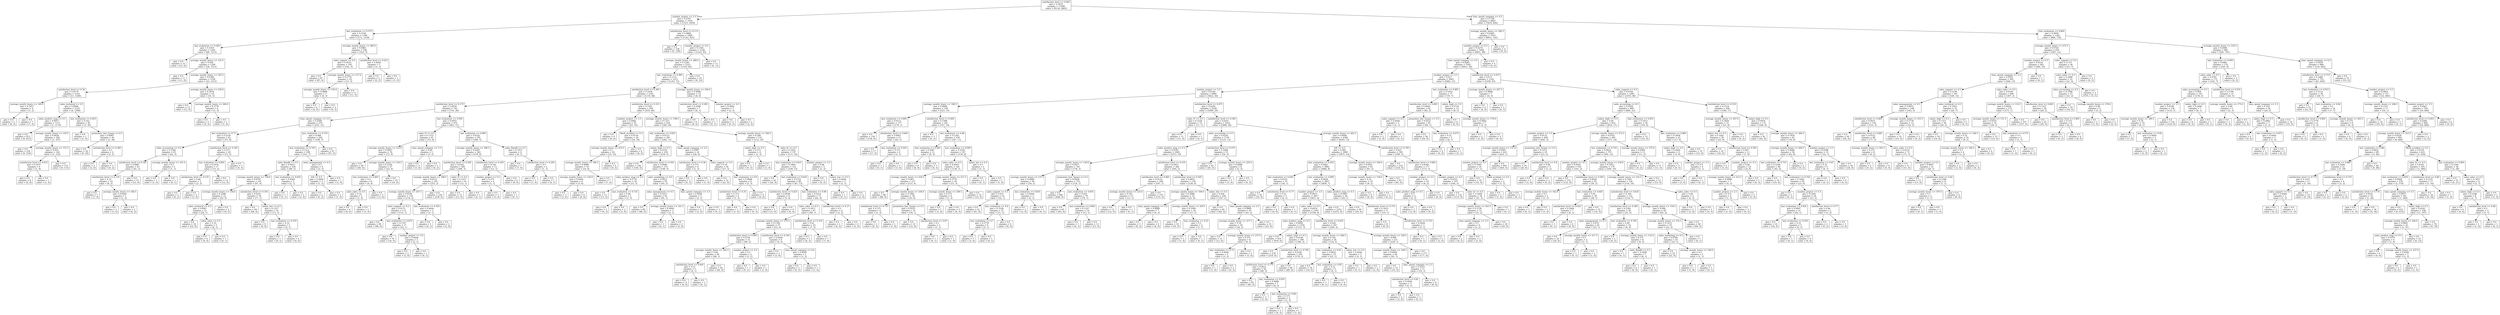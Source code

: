 digraph Tree {
node [shape=box] ;
0 [label="satisfaction_level <= 0.465\ngini = 0.3635\nsamples = 11999\nvalue = [9134, 2865]"] ;
1 [label="number_project <= 2.5\ngini = 0.4767\nsamples = 3354\nvalue = [1315, 2039]"] ;
0 -> 1 [labeldistance=2.5, labelangle=45, headlabel="True"] ;
2 [label="last_evaluation <= 0.575\ngini = 0.2169\nsamples = 1390\nvalue = [172, 1218]"] ;
1 -> 2 ;
3 [label="last_evaluation <= 0.445\ngini = 0.1019\nsamples = 1282\nvalue = [69, 1213]"] ;
2 -> 3 ;
4 [label="gini = 0.0\nsamples = 33\nvalue = [33, 0]"] ;
3 -> 4 ;
5 [label="average_montly_hours <= 125.5\ngini = 0.056\nsamples = 1249\nvalue = [36, 1213]"] ;
3 -> 5 ;
6 [label="gini = 0.0\nsamples = 11\nvalue = [11, 0]"] ;
5 -> 6 ;
7 [label="average_montly_hours <= 163.5\ngini = 0.0396\nsamples = 1238\nvalue = [25, 1213]"] ;
5 -> 7 ;
8 [label="satisfaction_level <= 0.34\ngini = 0.0179\nsamples = 1219\nvalue = [11, 1208]"] ;
7 -> 8 ;
9 [label="average_montly_hours <= 140.0\ngini = 0.3457\nsamples = 9\nvalue = [7, 2]"] ;
8 -> 9 ;
10 [label="gini = 0.0\nsamples = 2\nvalue = [0, 2]"] ;
9 -> 10 ;
11 [label="gini = 0.0\nsamples = 7\nvalue = [7, 0]"] ;
9 -> 11 ;
12 [label="sales_technical <= 0.5\ngini = 0.0066\nsamples = 1210\nvalue = [4, 1206]"] ;
8 -> 12 ;
13 [label="sales_product_mng <= 0.5\ngini = 0.0017\nsamples = 1171\nvalue = [1, 1170]"] ;
12 -> 13 ;
14 [label="gini = 0.0\nsamples = 813\nvalue = [0, 813]"] ;
13 -> 14 ;
15 [label="average_montly_hours <= 150.5\ngini = 0.0056\nsamples = 358\nvalue = [1, 357]"] ;
13 -> 15 ;
16 [label="gini = 0.0\nsamples = 234\nvalue = [0, 234]"] ;
15 -> 16 ;
17 [label="average_montly_hours <= 151.5\ngini = 0.016\nsamples = 124\nvalue = [1, 123]"] ;
15 -> 17 ;
18 [label="satisfaction_level <= 0.415\ngini = 0.1975\nsamples = 9\nvalue = [1, 8]"] ;
17 -> 18 ;
19 [label="gini = 0.0\nsamples = 8\nvalue = [0, 8]"] ;
18 -> 19 ;
20 [label="gini = 0.0\nsamples = 1\nvalue = [1, 0]"] ;
18 -> 20 ;
21 [label="gini = 0.0\nsamples = 115\nvalue = [0, 115]"] ;
17 -> 21 ;
22 [label="last_evaluation <= 0.455\ngini = 0.142\nsamples = 39\nvalue = [3, 36]"] ;
12 -> 22 ;
23 [label="gini = 0.0\nsamples = 1\nvalue = [1, 0]"] ;
22 -> 23 ;
24 [label="promotion_last_5years <= 0.5\ngini = 0.0997\nsamples = 38\nvalue = [2, 36]"] ;
22 -> 24 ;
25 [label="gini = 0.0\nsamples = 34\nvalue = [0, 34]"] ;
24 -> 25 ;
26 [label="satisfaction_level <= 0.385\ngini = 0.5\nsamples = 4\nvalue = [2, 2]"] ;
24 -> 26 ;
27 [label="gini = 0.0\nsamples = 2\nvalue = [2, 0]"] ;
26 -> 27 ;
28 [label="gini = 0.0\nsamples = 2\nvalue = [0, 2]"] ;
26 -> 28 ;
29 [label="average_montly_hours <= 234.0\ngini = 0.3878\nsamples = 19\nvalue = [14, 5]"] ;
7 -> 29 ;
30 [label="gini = 0.0\nsamples = 13\nvalue = [13, 0]"] ;
29 -> 30 ;
31 [label="average_montly_hours <= 266.0\ngini = 0.2778\nsamples = 6\nvalue = [1, 5]"] ;
29 -> 31 ;
32 [label="gini = 0.0\nsamples = 5\nvalue = [0, 5]"] ;
31 -> 32 ;
33 [label="gini = 0.0\nsamples = 1\nvalue = [1, 0]"] ;
31 -> 33 ;
34 [label="average_montly_hours <= 280.0\ngini = 0.0883\nsamples = 108\nvalue = [103, 5]"] ;
2 -> 34 ;
35 [label="sales_support <= 0.5\ngini = 0.0555\nsamples = 105\nvalue = [102, 3]"] ;
34 -> 35 ;
36 [label="gini = 0.0\nsamples = 87\nvalue = [87, 0]"] ;
35 -> 36 ;
37 [label="average_montly_hours <= 157.0\ngini = 0.2778\nsamples = 18\nvalue = [15, 3]"] ;
35 -> 37 ;
38 [label="average_montly_hours <= 145.0\ngini = 0.4898\nsamples = 7\nvalue = [4, 3]"] ;
37 -> 38 ;
39 [label="gini = 0.0\nsamples = 4\nvalue = [4, 0]"] ;
38 -> 39 ;
40 [label="gini = 0.0\nsamples = 3\nvalue = [0, 3]"] ;
38 -> 40 ;
41 [label="gini = 0.0\nsamples = 11\nvalue = [11, 0]"] ;
37 -> 41 ;
42 [label="satisfaction_level <= 0.415\ngini = 0.4444\nsamples = 3\nvalue = [1, 2]"] ;
34 -> 42 ;
43 [label="gini = 0.0\nsamples = 2\nvalue = [0, 2]"] ;
42 -> 43 ;
44 [label="gini = 0.0\nsamples = 1\nvalue = [1, 0]"] ;
42 -> 44 ;
45 [label="satisfaction_level <= 0.115\ngini = 0.4866\nsamples = 1964\nvalue = [1143, 821]"] ;
1 -> 45 ;
46 [label="gini = 0.0\nsamples = 728\nvalue = [0, 728]"] ;
45 -> 46 ;
47 [label="number_project <= 6.5\ngini = 0.1392\nsamples = 1236\nvalue = [1143, 93]"] ;
45 -> 47 ;
48 [label="average_montly_hours <= 289.0\ngini = 0.1249\nsamples = 1225\nvalue = [1143, 82]"] ;
47 -> 48 ;
49 [label="last_evaluation <= 0.995\ngini = 0.1115\nsamples = 1215\nvalue = [1143, 72]"] ;
48 -> 49 ;
50 [label="satisfaction_level <= 0.305\ngini = 0.1039\nsamples = 1201\nvalue = [1135, 66]"] ;
49 -> 50 ;
51 [label="satisfaction_level <= 0.175\ngini = 0.0676\nsamples = 742\nvalue = [716, 26]"] ;
50 -> 51 ;
52 [label="time_spend_company <= 3.5\ngini = 0.1049\nsamples = 270\nvalue = [255, 15]"] ;
51 -> 52 ;
53 [label="last_evaluation <= 0.77\ngini = 0.2159\nsamples = 65\nvalue = [57, 8]"] ;
52 -> 53 ;
54 [label="sales_accounting <= 0.5\ngini = 0.1244\nsamples = 45\nvalue = [42, 3]"] ;
53 -> 54 ;
55 [label="satisfaction_level <= 0.145\ngini = 0.0887\nsamples = 43\nvalue = [41, 2]"] ;
54 -> 55 ;
56 [label="satisfaction_level <= 0.135\ngini = 0.32\nsamples = 10\nvalue = [8, 2]"] ;
55 -> 56 ;
57 [label="gini = 0.0\nsamples = 7\nvalue = [7, 0]"] ;
56 -> 57 ;
58 [label="average_montly_hours <= 148.5\ngini = 0.4444\nsamples = 3\nvalue = [1, 2]"] ;
56 -> 58 ;
59 [label="gini = 0.0\nsamples = 1\nvalue = [1, 0]"] ;
58 -> 59 ;
60 [label="gini = 0.0\nsamples = 2\nvalue = [0, 2]"] ;
58 -> 60 ;
61 [label="gini = 0.0\nsamples = 33\nvalue = [33, 0]"] ;
55 -> 61 ;
62 [label="average_montly_hours <= 231.0\ngini = 0.5\nsamples = 2\nvalue = [1, 1]"] ;
54 -> 62 ;
63 [label="gini = 0.0\nsamples = 1\nvalue = [1, 0]"] ;
62 -> 63 ;
64 [label="gini = 0.0\nsamples = 1\nvalue = [0, 1]"] ;
62 -> 64 ;
65 [label="satisfaction_level <= 0.165\ngini = 0.375\nsamples = 20\nvalue = [15, 5]"] ;
53 -> 65 ;
66 [label="last_evaluation <= 0.805\ngini = 0.2076\nsamples = 17\nvalue = [15, 2]"] ;
65 -> 66 ;
67 [label="satisfaction_level <= 0.135\ngini = 0.48\nsamples = 5\nvalue = [3, 2]"] ;
66 -> 67 ;
68 [label="gini = 0.0\nsamples = 2\nvalue = [0, 2]"] ;
67 -> 68 ;
69 [label="gini = 0.0\nsamples = 3\nvalue = [3, 0]"] ;
67 -> 69 ;
70 [label="gini = 0.0\nsamples = 12\nvalue = [12, 0]"] ;
66 -> 70 ;
71 [label="gini = 0.0\nsamples = 3\nvalue = [0, 3]"] ;
65 -> 71 ;
72 [label="last_evaluation <= 0.755\ngini = 0.066\nsamples = 205\nvalue = [198, 7]"] ;
52 -> 72 ;
73 [label="last_evaluation <= 0.745\ngini = 0.1212\nsamples = 108\nvalue = [101, 7]"] ;
72 -> 73 ;
74 [label="sales_RandD <= 0.5\ngini = 0.0915\nsamples = 104\nvalue = [99, 5]"] ;
73 -> 74 ;
75 [label="average_montly_hours <= 159.0\ngini = 0.0761\nsamples = 101\nvalue = [97, 4]"] ;
74 -> 75 ;
76 [label="average_montly_hours <= 156.0\ngini = 0.2268\nsamples = 23\nvalue = [20, 3]"] ;
75 -> 76 ;
77 [label="sales_technical <= 0.5\ngini = 0.0907\nsamples = 21\nvalue = [20, 1]"] ;
76 -> 77 ;
78 [label="gini = 0.0\nsamples = 16\nvalue = [16, 0]"] ;
77 -> 78 ;
79 [label="sales_sales <= 0.5\ngini = 0.32\nsamples = 5\nvalue = [4, 1]"] ;
77 -> 79 ;
80 [label="gini = 0.0\nsamples = 4\nvalue = [4, 0]"] ;
79 -> 80 ;
81 [label="gini = 0.0\nsamples = 1\nvalue = [0, 1]"] ;
79 -> 81 ;
82 [label="gini = 0.0\nsamples = 2\nvalue = [0, 2]"] ;
76 -> 82 ;
83 [label="satisfaction_level <= 0.165\ngini = 0.0253\nsamples = 78\nvalue = [77, 1]"] ;
75 -> 83 ;
84 [label="gini = 0.0\nsamples = 64\nvalue = [64, 0]"] ;
83 -> 84 ;
85 [label="salary_low <= 0.5\ngini = 0.1327\nsamples = 14\nvalue = [13, 1]"] ;
83 -> 85 ;
86 [label="gini = 0.0\nsamples = 9\nvalue = [9, 0]"] ;
85 -> 86 ;
87 [label="last_evaluation <= 0.555\ngini = 0.32\nsamples = 5\nvalue = [4, 1]"] ;
85 -> 87 ;
88 [label="gini = 0.0\nsamples = 1\nvalue = [0, 1]"] ;
87 -> 88 ;
89 [label="gini = 0.0\nsamples = 4\nvalue = [4, 0]"] ;
87 -> 89 ;
90 [label="last_evaluation <= 0.655\ngini = 0.4444\nsamples = 3\nvalue = [2, 1]"] ;
74 -> 90 ;
91 [label="gini = 0.0\nsamples = 1\nvalue = [0, 1]"] ;
90 -> 91 ;
92 [label="gini = 0.0\nsamples = 2\nvalue = [2, 0]"] ;
90 -> 92 ;
93 [label="sales_management <= 0.5\ngini = 0.5\nsamples = 4\nvalue = [2, 2]"] ;
73 -> 93 ;
94 [label="left <= 0.5\ngini = 0.4444\nsamples = 3\nvalue = [1, 2]"] ;
93 -> 94 ;
95 [label="gini = 0.0\nsamples = 2\nvalue = [0, 2]"] ;
94 -> 95 ;
96 [label="gini = 0.0\nsamples = 1\nvalue = [1, 0]"] ;
94 -> 96 ;
97 [label="gini = 0.0\nsamples = 1\nvalue = [1, 0]"] ;
93 -> 97 ;
98 [label="gini = 0.0\nsamples = 97\nvalue = [97, 0]"] ;
72 -> 98 ;
99 [label="last_evaluation <= 0.505\ngini = 0.0455\nsamples = 472\nvalue = [461, 11]"] ;
51 -> 99 ;
100 [label="sales_IT <= 0.5\ngini = 0.1372\nsamples = 81\nvalue = [75, 6]"] ;
99 -> 100 ;
101 [label="average_montly_hours <= 212.0\ngini = 0.0997\nsamples = 76\nvalue = [72, 4]"] ;
100 -> 101 ;
102 [label="gini = 0.0\nsamples = 49\nvalue = [49, 0]"] ;
101 -> 102 ;
103 [label="average_montly_hours <= 219.5\ngini = 0.2524\nsamples = 27\nvalue = [23, 4]"] ;
101 -> 103 ;
104 [label="last_evaluation <= 0.465\ngini = 0.5\nsamples = 8\nvalue = [4, 4]"] ;
103 -> 104 ;
105 [label="sales_sales <= 0.5\ngini = 0.32\nsamples = 5\nvalue = [1, 4]"] ;
104 -> 105 ;
106 [label="gini = 0.0\nsamples = 4\nvalue = [0, 4]"] ;
105 -> 106 ;
107 [label="gini = 0.0\nsamples = 1\nvalue = [1, 0]"] ;
105 -> 107 ;
108 [label="gini = 0.0\nsamples = 3\nvalue = [3, 0]"] ;
104 -> 108 ;
109 [label="gini = 0.0\nsamples = 19\nvalue = [19, 0]"] ;
103 -> 109 ;
110 [label="time_spend_company <= 5.5\ngini = 0.48\nsamples = 5\nvalue = [3, 2]"] ;
100 -> 110 ;
111 [label="gini = 0.0\nsamples = 3\nvalue = [3, 0]"] ;
110 -> 111 ;
112 [label="gini = 0.0\nsamples = 2\nvalue = [0, 2]"] ;
110 -> 112 ;
113 [label="last_evaluation <= 0.985\ngini = 0.0252\nsamples = 391\nvalue = [386, 5]"] ;
99 -> 113 ;
114 [label="average_montly_hours <= 280.5\ngini = 0.0207\nsamples = 382\nvalue = [378, 4]"] ;
113 -> 114 ;
115 [label="satisfaction_level <= 0.295\ngini = 0.0161\nsamples = 369\nvalue = [366, 3]"] ;
114 -> 115 ;
116 [label="average_montly_hours <= 168.5\ngini = 0.0112\nsamples = 355\nvalue = [353, 2]"] ;
115 -> 116 ;
117 [label="average_montly_hours <= 167.5\ngini = 0.0339\nsamples = 116\nvalue = [114, 2]"] ;
116 -> 117 ;
118 [label="sales_support <= 0.5\ngini = 0.0175\nsamples = 113\nvalue = [112, 1]"] ;
117 -> 118 ;
119 [label="gini = 0.0\nsamples = 96\nvalue = [96, 0]"] ;
118 -> 119 ;
120 [label="last_evaluation <= 0.875\ngini = 0.1107\nsamples = 17\nvalue = [16, 1]"] ;
118 -> 120 ;
121 [label="gini = 0.0\nsamples = 14\nvalue = [14, 0]"] ;
120 -> 121 ;
122 [label="number_project <= 5.0\ngini = 0.4444\nsamples = 3\nvalue = [2, 1]"] ;
120 -> 122 ;
123 [label="gini = 0.0\nsamples = 2\nvalue = [2, 0]"] ;
122 -> 123 ;
124 [label="gini = 0.0\nsamples = 1\nvalue = [0, 1]"] ;
122 -> 124 ;
125 [label="last_evaluation <= 0.765\ngini = 0.4444\nsamples = 3\nvalue = [2, 1]"] ;
117 -> 125 ;
126 [label="gini = 0.0\nsamples = 1\nvalue = [0, 1]"] ;
125 -> 126 ;
127 [label="gini = 0.0\nsamples = 2\nvalue = [2, 0]"] ;
125 -> 127 ;
128 [label="gini = 0.0\nsamples = 239\nvalue = [239, 0]"] ;
116 -> 128 ;
129 [label="sales_IT <= 0.5\ngini = 0.1327\nsamples = 14\nvalue = [13, 1]"] ;
115 -> 129 ;
130 [label="gini = 0.0\nsamples = 13\nvalue = [13, 0]"] ;
129 -> 130 ;
131 [label="gini = 0.0\nsamples = 1\nvalue = [0, 1]"] ;
129 -> 131 ;
132 [label="satisfaction_level <= 0.205\ngini = 0.142\nsamples = 13\nvalue = [12, 1]"] ;
114 -> 132 ;
133 [label="number_project <= 5.5\ngini = 0.375\nsamples = 4\nvalue = [3, 1]"] ;
132 -> 133 ;
134 [label="gini = 0.0\nsamples = 3\nvalue = [3, 0]"] ;
133 -> 134 ;
135 [label="gini = 0.0\nsamples = 1\nvalue = [0, 1]"] ;
133 -> 135 ;
136 [label="gini = 0.0\nsamples = 9\nvalue = [9, 0]"] ;
132 -> 136 ;
137 [label="sales_RandD <= 0.5\ngini = 0.1975\nsamples = 9\nvalue = [8, 1]"] ;
113 -> 137 ;
138 [label="gini = 0.0\nsamples = 7\nvalue = [7, 0]"] ;
137 -> 138 ;
139 [label="satisfaction_level <= 0.205\ngini = 0.5\nsamples = 2\nvalue = [1, 1]"] ;
137 -> 139 ;
140 [label="gini = 0.0\nsamples = 1\nvalue = [1, 0]"] ;
139 -> 140 ;
141 [label="gini = 0.0\nsamples = 1\nvalue = [0, 1]"] ;
139 -> 141 ;
142 [label="satisfaction_level <= 0.315\ngini = 0.1591\nsamples = 459\nvalue = [419, 40]"] ;
50 -> 142 ;
143 [label="number_project <= 3.5\ngini = 0.4082\nsamples = 35\nvalue = [25, 10]"] ;
142 -> 143 ;
144 [label="gini = 0.0\nsamples = 9\nvalue = [9, 0]"] ;
143 -> 144 ;
145 [label="Work_accident <= 0.5\ngini = 0.4734\nsamples = 26\nvalue = [16, 10]"] ;
143 -> 145 ;
146 [label="average_montly_hours <= 233.5\ngini = 0.5\nsamples = 20\nvalue = [10, 10]"] ;
145 -> 146 ;
147 [label="average_montly_hours <= 190.5\ngini = 0.4688\nsamples = 16\nvalue = [10, 6]"] ;
146 -> 147 ;
148 [label="average_montly_hours <= 120.0\ngini = 0.4444\nsamples = 9\nvalue = [3, 6]"] ;
147 -> 148 ;
149 [label="gini = 0.0\nsamples = 3\nvalue = [3, 0]"] ;
148 -> 149 ;
150 [label="gini = 0.0\nsamples = 6\nvalue = [0, 6]"] ;
148 -> 150 ;
151 [label="gini = 0.0\nsamples = 7\nvalue = [7, 0]"] ;
147 -> 151 ;
152 [label="gini = 0.0\nsamples = 4\nvalue = [0, 4]"] ;
146 -> 152 ;
153 [label="gini = 0.0\nsamples = 6\nvalue = [6, 0]"] ;
145 -> 153 ;
154 [label="average_montly_hours <= 198.5\ngini = 0.1315\nsamples = 424\nvalue = [394, 30]"] ;
142 -> 154 ;
155 [label="last_evaluation <= 0.855\ngini = 0.0723\nsamples = 293\nvalue = [282, 11]"] ;
154 -> 155 ;
156 [label="salary_high <= 0.5\ngini = 0.0379\nsamples = 259\nvalue = [254, 5]"] ;
155 -> 156 ;
157 [label="gini = 0.0\nsamples = 146\nvalue = [146, 0]"] ;
156 -> 157 ;
158 [label="satisfaction_level <= 0.345\ngini = 0.0846\nsamples = 113\nvalue = [108, 5]"] ;
156 -> 158 ;
159 [label="sales_product_mng <= 0.5\ngini = 0.2778\nsamples = 18\nvalue = [15, 3]"] ;
158 -> 159 ;
160 [label="gini = 0.0\nsamples = 13\nvalue = [13, 0]"] ;
159 -> 160 ;
161 [label="last_evaluation <= 0.725\ngini = 0.48\nsamples = 5\nvalue = [2, 3]"] ;
159 -> 161 ;
162 [label="gini = 0.0\nsamples = 3\nvalue = [0, 3]"] ;
161 -> 162 ;
163 [label="gini = 0.0\nsamples = 2\nvalue = [2, 0]"] ;
161 -> 163 ;
164 [label="sales_marketing <= 0.5\ngini = 0.0412\nsamples = 95\nvalue = [93, 2]"] ;
158 -> 164 ;
165 [label="sales_management <= 0.5\ngini = 0.0215\nsamples = 92\nvalue = [91, 1]"] ;
164 -> 165 ;
166 [label="gini = 0.0\nsamples = 89\nvalue = [89, 0]"] ;
165 -> 166 ;
167 [label="average_montly_hours <= 141.5\ngini = 0.4444\nsamples = 3\nvalue = [2, 1]"] ;
165 -> 167 ;
168 [label="gini = 0.0\nsamples = 1\nvalue = [0, 1]"] ;
167 -> 168 ;
169 [label="gini = 0.0\nsamples = 2\nvalue = [2, 0]"] ;
167 -> 169 ;
170 [label="time_spend_company <= 3.5\ngini = 0.4444\nsamples = 3\nvalue = [2, 1]"] ;
164 -> 170 ;
171 [label="gini = 0.0\nsamples = 2\nvalue = [2, 0]"] ;
170 -> 171 ;
172 [label="gini = 0.0\nsamples = 1\nvalue = [0, 1]"] ;
170 -> 172 ;
173 [label="time_spend_company <= 2.5\ngini = 0.2907\nsamples = 34\nvalue = [28, 6]"] ;
155 -> 173 ;
174 [label="satisfaction_level <= 0.38\ngini = 0.375\nsamples = 4\nvalue = [1, 3]"] ;
173 -> 174 ;
175 [label="gini = 0.0\nsamples = 3\nvalue = [0, 3]"] ;
174 -> 175 ;
176 [label="gini = 0.0\nsamples = 1\nvalue = [1, 0]"] ;
174 -> 176 ;
177 [label="sales_support <= 0.5\ngini = 0.18\nsamples = 30\nvalue = [27, 3]"] ;
173 -> 177 ;
178 [label="gini = 0.0\nsamples = 22\nvalue = [22, 0]"] ;
177 -> 178 ;
179 [label="last_evaluation <= 0.9\ngini = 0.4688\nsamples = 8\nvalue = [5, 3]"] ;
177 -> 179 ;
180 [label="satisfaction_level <= 0.35\ngini = 0.375\nsamples = 4\nvalue = [1, 3]"] ;
179 -> 180 ;
181 [label="gini = 0.0\nsamples = 1\nvalue = [1, 0]"] ;
180 -> 181 ;
182 [label="gini = 0.0\nsamples = 3\nvalue = [0, 3]"] ;
180 -> 182 ;
183 [label="gini = 0.0\nsamples = 4\nvalue = [4, 0]"] ;
179 -> 183 ;
184 [label="average_montly_hours <= 199.5\ngini = 0.248\nsamples = 131\nvalue = [112, 19]"] ;
154 -> 184 ;
185 [label="salary_high <= 0.5\ngini = 0.375\nsamples = 4\nvalue = [1, 3]"] ;
184 -> 185 ;
186 [label="gini = 0.0\nsamples = 3\nvalue = [0, 3]"] ;
185 -> 186 ;
187 [label="gini = 0.0\nsamples = 1\nvalue = [1, 0]"] ;
185 -> 187 ;
188 [label="sales_hr <= 0.5\ngini = 0.2202\nsamples = 127\nvalue = [111, 16]"] ;
184 -> 188 ;
189 [label="last_evaluation <= 0.615\ngini = 0.1904\nsamples = 122\nvalue = [109, 13]"] ;
188 -> 189 ;
190 [label="gini = 0.0\nsamples = 42\nvalue = [42, 0]"] ;
189 -> 190 ;
191 [label="last_evaluation <= 0.655\ngini = 0.2722\nsamples = 80\nvalue = [67, 13]"] ;
189 -> 191 ;
192 [label="satisfaction_level <= 0.425\ngini = 0.4938\nsamples = 9\nvalue = [5, 4]"] ;
191 -> 192 ;
193 [label="gini = 0.0\nsamples = 5\nvalue = [5, 0]"] ;
192 -> 193 ;
194 [label="gini = 0.0\nsamples = 4\nvalue = [0, 4]"] ;
192 -> 194 ;
195 [label="last_evaluation <= 0.98\ngini = 0.2214\nsamples = 71\nvalue = [62, 9]"] ;
191 -> 195 ;
196 [label="sales_sales <= 0.5\ngini = 0.1871\nsamples = 67\nvalue = [60, 7]"] ;
195 -> 196 ;
197 [label="average_montly_hours <= 275.5\ngini = 0.1305\nsamples = 57\nvalue = [53, 4]"] ;
196 -> 197 ;
198 [label="satisfaction_level <= 0.445\ngini = 0.0754\nsamples = 51\nvalue = [49, 2]"] ;
197 -> 198 ;
199 [label="average_montly_hours <= 205.5\ngini = 0.04\nsamples = 49\nvalue = [48, 1]"] ;
198 -> 199 ;
200 [label="satisfaction_level <= 0.405\ngini = 0.32\nsamples = 5\nvalue = [4, 1]"] ;
199 -> 200 ;
201 [label="gini = 0.0\nsamples = 4\nvalue = [4, 0]"] ;
200 -> 201 ;
202 [label="gini = 0.0\nsamples = 1\nvalue = [0, 1]"] ;
200 -> 202 ;
203 [label="gini = 0.0\nsamples = 44\nvalue = [44, 0]"] ;
199 -> 203 ;
204 [label="number_project <= 4.5\ngini = 0.5\nsamples = 2\nvalue = [1, 1]"] ;
198 -> 204 ;
205 [label="gini = 0.0\nsamples = 1\nvalue = [0, 1]"] ;
204 -> 205 ;
206 [label="gini = 0.0\nsamples = 1\nvalue = [1, 0]"] ;
204 -> 206 ;
207 [label="satisfaction_level <= 0.345\ngini = 0.4444\nsamples = 6\nvalue = [4, 2]"] ;
197 -> 207 ;
208 [label="gini = 0.0\nsamples = 3\nvalue = [3, 0]"] ;
207 -> 208 ;
209 [label="time_spend_company <= 4.0\ngini = 0.4444\nsamples = 3\nvalue = [1, 2]"] ;
207 -> 209 ;
210 [label="gini = 0.0\nsamples = 2\nvalue = [0, 2]"] ;
209 -> 210 ;
211 [label="gini = 0.0\nsamples = 1\nvalue = [1, 0]"] ;
209 -> 211 ;
212 [label="satisfaction_level <= 0.335\ngini = 0.42\nsamples = 10\nvalue = [7, 3]"] ;
196 -> 212 ;
213 [label="gini = 0.0\nsamples = 3\nvalue = [0, 3]"] ;
212 -> 213 ;
214 [label="gini = 0.0\nsamples = 7\nvalue = [7, 0]"] ;
212 -> 214 ;
215 [label="satisfaction_level <= 0.37\ngini = 0.5\nsamples = 4\nvalue = [2, 2]"] ;
195 -> 215 ;
216 [label="gini = 0.0\nsamples = 2\nvalue = [0, 2]"] ;
215 -> 216 ;
217 [label="gini = 0.0\nsamples = 2\nvalue = [2, 0]"] ;
215 -> 217 ;
218 [label="number_project <= 3.5\ngini = 0.48\nsamples = 5\nvalue = [2, 3]"] ;
188 -> 218 ;
219 [label="gini = 0.0\nsamples = 2\nvalue = [0, 2]"] ;
218 -> 219 ;
220 [label="salary_low <= 0.5\ngini = 0.4444\nsamples = 3\nvalue = [2, 1]"] ;
218 -> 220 ;
221 [label="gini = 0.0\nsamples = 1\nvalue = [0, 1]"] ;
220 -> 221 ;
222 [label="gini = 0.0\nsamples = 2\nvalue = [2, 0]"] ;
220 -> 222 ;
223 [label="average_montly_hours <= 190.0\ngini = 0.4898\nsamples = 14\nvalue = [8, 6]"] ;
49 -> 223 ;
224 [label="satisfaction_level <= 0.365\ngini = 0.2449\nsamples = 7\nvalue = [6, 1]"] ;
223 -> 224 ;
225 [label="gini = 0.0\nsamples = 6\nvalue = [6, 0]"] ;
224 -> 225 ;
226 [label="gini = 0.0\nsamples = 1\nvalue = [0, 1]"] ;
224 -> 226 ;
227 [label="number_project <= 4.5\ngini = 0.4082\nsamples = 7\nvalue = [2, 5]"] ;
223 -> 227 ;
228 [label="gini = 0.0\nsamples = 5\nvalue = [0, 5]"] ;
227 -> 228 ;
229 [label="gini = 0.0\nsamples = 2\nvalue = [2, 0]"] ;
227 -> 229 ;
230 [label="gini = 0.0\nsamples = 10\nvalue = [0, 10]"] ;
48 -> 230 ;
231 [label="gini = 0.0\nsamples = 11\nvalue = [0, 11]"] ;
47 -> 231 ;
232 [label="time_spend_company <= 4.5\ngini = 0.1728\nsamples = 8645\nvalue = [7819, 826]"] ;
0 -> 232 [labeldistance=2.5, labelangle=-45, headlabel="False"] ;
233 [label="average_montly_hours <= 290.5\ngini = 0.0285\nsamples = 7053\nvalue = [6951, 102]"] ;
232 -> 233 ;
234 [label="number_project <= 6.5\ngini = 0.0274\nsamples = 7049\nvalue = [6951, 98]"] ;
233 -> 234 ;
235 [label="time_spend_company <= 3.5\ngini = 0.0263\nsamples = 7045\nvalue = [6951, 94]"] ;
234 -> 235 ;
236 [label="number_project <= 5.5\ngini = 0.017\nsamples = 5943\nvalue = [5892, 51]"] ;
235 -> 236 ;
237 [label="number_project <= 2.5\ngini = 0.0149\nsamples = 5866\nvalue = [5822, 44]"] ;
236 -> 237 ;
238 [label="average_montly_hours <= 196.5\ngini = 0.0848\nsamples = 338\nvalue = [323, 15]"] ;
237 -> 238 ;
239 [label="last_evaluation <= 0.895\ngini = 0.0112\nsamples = 177\nvalue = [176, 1]"] ;
238 -> 239 ;
240 [label="gini = 0.0\nsamples = 156\nvalue = [156, 0]"] ;
239 -> 240 ;
241 [label="satisfaction_level <= 0.845\ngini = 0.0907\nsamples = 21\nvalue = [20, 1]"] ;
239 -> 241 ;
242 [label="gini = 0.0\nsamples = 17\nvalue = [17, 0]"] ;
241 -> 242 ;
243 [label="last_evaluation <= 0.925\ngini = 0.375\nsamples = 4\nvalue = [3, 1]"] ;
241 -> 243 ;
244 [label="gini = 0.0\nsamples = 1\nvalue = [0, 1]"] ;
243 -> 244 ;
245 [label="gini = 0.0\nsamples = 3\nvalue = [3, 0]"] ;
243 -> 245 ;
246 [label="satisfaction_level <= 0.485\ngini = 0.1588\nsamples = 161\nvalue = [147, 14]"] ;
238 -> 246 ;
247 [label="gini = 0.0\nsamples = 3\nvalue = [0, 3]"] ;
246 -> 247 ;
248 [label="last_evaluation <= 0.48\ngini = 0.1295\nsamples = 158\nvalue = [147, 11]"] ;
246 -> 248 ;
249 [label="last_evaluation <= 0.465\ngini = 0.3967\nsamples = 11\nvalue = [8, 3]"] ;
248 -> 249 ;
250 [label="gini = 0.0\nsamples = 8\nvalue = [8, 0]"] ;
249 -> 250 ;
251 [label="gini = 0.0\nsamples = 3\nvalue = [0, 3]"] ;
249 -> 251 ;
252 [label="last_evaluation <= 0.995\ngini = 0.1029\nsamples = 147\nvalue = [139, 8]"] ;
248 -> 252 ;
253 [label="sales_sales <= 0.5\ngini = 0.0919\nsamples = 145\nvalue = [138, 7]"] ;
252 -> 253 ;
254 [label="average_montly_hours <= 254.5\ngini = 0.061\nsamples = 127\nvalue = [123, 4]"] ;
253 -> 254 ;
255 [label="gini = 0.0\nsamples = 88\nvalue = [88, 0]"] ;
254 -> 255 ;
256 [label="average_montly_hours <= 256.0\ngini = 0.1841\nsamples = 39\nvalue = [35, 4]"] ;
254 -> 256 ;
257 [label="satisfaction_level <= 0.715\ngini = 0.375\nsamples = 4\nvalue = [1, 3]"] ;
256 -> 257 ;
258 [label="gini = 0.0\nsamples = 3\nvalue = [0, 3]"] ;
257 -> 258 ;
259 [label="gini = 0.0\nsamples = 1\nvalue = [1, 0]"] ;
257 -> 259 ;
260 [label="promotion_last_5years <= 0.5\ngini = 0.0555\nsamples = 35\nvalue = [34, 1]"] ;
256 -> 260 ;
261 [label="gini = 0.0\nsamples = 33\nvalue = [33, 0]"] ;
260 -> 261 ;
262 [label="satisfaction_level <= 0.87\ngini = 0.5\nsamples = 2\nvalue = [1, 1]"] ;
260 -> 262 ;
263 [label="gini = 0.0\nsamples = 1\nvalue = [0, 1]"] ;
262 -> 263 ;
264 [label="gini = 0.0\nsamples = 1\nvalue = [1, 0]"] ;
262 -> 264 ;
265 [label="average_montly_hours <= 211.5\ngini = 0.2778\nsamples = 18\nvalue = [15, 3]"] ;
253 -> 265 ;
266 [label="average_montly_hours <= 209.5\ngini = 0.375\nsamples = 4\nvalue = [1, 3]"] ;
265 -> 266 ;
267 [label="gini = 0.0\nsamples = 1\nvalue = [1, 0]"] ;
266 -> 267 ;
268 [label="gini = 0.0\nsamples = 3\nvalue = [0, 3]"] ;
266 -> 268 ;
269 [label="gini = 0.0\nsamples = 14\nvalue = [14, 0]"] ;
265 -> 269 ;
270 [label="salary_low <= 0.5\ngini = 0.5\nsamples = 2\nvalue = [1, 1]"] ;
252 -> 270 ;
271 [label="gini = 0.0\nsamples = 1\nvalue = [0, 1]"] ;
270 -> 271 ;
272 [label="gini = 0.0\nsamples = 1\nvalue = [1, 0]"] ;
270 -> 272 ;
273 [label="satisfaction_level <= 0.475\ngini = 0.0104\nsamples = 5528\nvalue = [5499, 29]"] ;
237 -> 273 ;
274 [label="sales_IT <= 0.5\ngini = 0.1528\nsamples = 12\nvalue = [11, 1]"] ;
273 -> 274 ;
275 [label="gini = 0.0\nsamples = 11\nvalue = [11, 0]"] ;
274 -> 275 ;
276 [label="gini = 0.0\nsamples = 1\nvalue = [0, 1]"] ;
274 -> 276 ;
277 [label="satisfaction_level <= 0.585\ngini = 0.0101\nsamples = 5516\nvalue = [5488, 28]"] ;
273 -> 277 ;
278 [label="sales_accounting <= 0.5\ngini = 0.0226\nsamples = 1136\nvalue = [1123, 13]"] ;
277 -> 278 ;
279 [label="sales_product_mng <= 0.5\ngini = 0.0183\nsamples = 1083\nvalue = [1073, 10]"] ;
278 -> 279 ;
280 [label="average_montly_hours <= 139.0\ngini = 0.0077\nsamples = 781\nvalue = [778, 3]"] ;
279 -> 280 ;
281 [label="average_montly_hours <= 137.5\ngini = 0.0689\nsamples = 56\nvalue = [54, 2]"] ;
280 -> 281 ;
282 [label="sales_support <= 0.5\ngini = 0.037\nsamples = 53\nvalue = [52, 1]"] ;
281 -> 282 ;
283 [label="gini = 0.0\nsamples = 41\nvalue = [41, 0]"] ;
282 -> 283 ;
284 [label="last_evaluation <= 0.8\ngini = 0.1528\nsamples = 12\nvalue = [11, 1]"] ;
282 -> 284 ;
285 [label="last_evaluation <= 0.7\ngini = 0.2778\nsamples = 6\nvalue = [5, 1]"] ;
284 -> 285 ;
286 [label="gini = 0.0\nsamples = 5\nvalue = [5, 0]"] ;
285 -> 286 ;
287 [label="gini = 0.0\nsamples = 1\nvalue = [0, 1]"] ;
285 -> 287 ;
288 [label="gini = 0.0\nsamples = 6\nvalue = [6, 0]"] ;
284 -> 288 ;
289 [label="last_evaluation <= 0.835\ngini = 0.4444\nsamples = 3\nvalue = [2, 1]"] ;
281 -> 289 ;
290 [label="gini = 0.0\nsamples = 2\nvalue = [2, 0]"] ;
289 -> 290 ;
291 [label="gini = 0.0\nsamples = 1\nvalue = [0, 1]"] ;
289 -> 291 ;
292 [label="promotion_last_5years <= 0.5\ngini = 0.0028\nsamples = 725\nvalue = [724, 1]"] ;
280 -> 292 ;
293 [label="gini = 0.0\nsamples = 646\nvalue = [646, 0]"] ;
292 -> 293 ;
294 [label="last_evaluation <= 0.855\ngini = 0.025\nsamples = 79\nvalue = [78, 1]"] ;
292 -> 294 ;
295 [label="gini = 0.0\nsamples = 65\nvalue = [65, 0]"] ;
294 -> 295 ;
296 [label="last_evaluation <= 0.865\ngini = 0.1327\nsamples = 14\nvalue = [13, 1]"] ;
294 -> 296 ;
297 [label="gini = 0.0\nsamples = 1\nvalue = [0, 1]"] ;
296 -> 297 ;
298 [label="gini = 0.0\nsamples = 13\nvalue = [13, 0]"] ;
296 -> 298 ;
299 [label="satisfaction_level <= 0.535\ngini = 0.0453\nsamples = 302\nvalue = [295, 7]"] ;
279 -> 299 ;
300 [label="satisfaction_level <= 0.485\ngini = 0.0118\nsamples = 168\nvalue = [167, 1]"] ;
299 -> 300 ;
301 [label="average_montly_hours <= 233.0\ngini = 0.142\nsamples = 13\nvalue = [12, 1]"] ;
300 -> 301 ;
302 [label="gini = 0.0\nsamples = 12\nvalue = [12, 0]"] ;
301 -> 302 ;
303 [label="gini = 0.0\nsamples = 1\nvalue = [0, 1]"] ;
301 -> 303 ;
304 [label="gini = 0.0\nsamples = 155\nvalue = [155, 0]"] ;
300 -> 304 ;
305 [label="satisfaction_level <= 0.545\ngini = 0.0855\nsamples = 134\nvalue = [128, 6]"] ;
299 -> 305 ;
306 [label="average_montly_hours <= 169.0\ngini = 0.2688\nsamples = 25\nvalue = [21, 4]"] ;
305 -> 306 ;
307 [label="time_spend_company <= 2.5\ngini = 0.4898\nsamples = 7\nvalue = [4, 3]"] ;
306 -> 307 ;
308 [label="gini = 0.0\nsamples = 3\nvalue = [0, 3]"] ;
307 -> 308 ;
309 [label="gini = 0.0\nsamples = 4\nvalue = [4, 0]"] ;
307 -> 309 ;
310 [label="average_montly_hours <= 259.5\ngini = 0.1049\nsamples = 18\nvalue = [17, 1]"] ;
306 -> 310 ;
311 [label="gini = 0.0\nsamples = 16\nvalue = [16, 0]"] ;
310 -> 311 ;
312 [label="last_evaluation <= 0.52\ngini = 0.5\nsamples = 2\nvalue = [1, 1]"] ;
310 -> 312 ;
313 [label="gini = 0.0\nsamples = 1\nvalue = [1, 0]"] ;
312 -> 313 ;
314 [label="gini = 0.0\nsamples = 1\nvalue = [0, 1]"] ;
312 -> 314 ;
315 [label="salary_low <= 0.5\ngini = 0.036\nsamples = 109\nvalue = [107, 2]"] ;
305 -> 315 ;
316 [label="gini = 0.0\nsamples = 64\nvalue = [64, 0]"] ;
315 -> 316 ;
317 [label="time_spend_company <= 2.5\ngini = 0.0849\nsamples = 45\nvalue = [43, 2]"] ;
315 -> 317 ;
318 [label="average_montly_hours <= 217.5\ngini = 0.18\nsamples = 20\nvalue = [18, 2]"] ;
317 -> 318 ;
319 [label="gini = 0.0\nsamples = 12\nvalue = [12, 0]"] ;
318 -> 319 ;
320 [label="average_montly_hours <= 237.0\ngini = 0.375\nsamples = 8\nvalue = [6, 2]"] ;
318 -> 320 ;
321 [label="last_evaluation <= 0.72\ngini = 0.4444\nsamples = 3\nvalue = [1, 2]"] ;
320 -> 321 ;
322 [label="gini = 0.0\nsamples = 1\nvalue = [1, 0]"] ;
321 -> 322 ;
323 [label="gini = 0.0\nsamples = 2\nvalue = [0, 2]"] ;
321 -> 323 ;
324 [label="gini = 0.0\nsamples = 5\nvalue = [5, 0]"] ;
320 -> 324 ;
325 [label="gini = 0.0\nsamples = 25\nvalue = [25, 0]"] ;
317 -> 325 ;
326 [label="satisfaction_level <= 0.575\ngini = 0.1068\nsamples = 53\nvalue = [50, 3]"] ;
278 -> 326 ;
327 [label="gini = 0.0\nsamples = 45\nvalue = [45, 0]"] ;
326 -> 327 ;
328 [label="average_montly_hours <= 225.0\ngini = 0.4688\nsamples = 8\nvalue = [5, 3]"] ;
326 -> 328 ;
329 [label="gini = 0.0\nsamples = 5\nvalue = [5, 0]"] ;
328 -> 329 ;
330 [label="gini = 0.0\nsamples = 3\nvalue = [0, 3]"] ;
328 -> 330 ;
331 [label="average_montly_hours <= 262.5\ngini = 0.0068\nsamples = 4380\nvalue = [4365, 15]"] ;
277 -> 331 ;
332 [label="left <= 0.5\ngini = 0.005\nsamples = 3985\nvalue = [3975, 10]"] ;
331 -> 332 ;
333 [label="last_evaluation <= 0.455\ngini = 0.0041\nsamples = 3892\nvalue = [3884, 8]"] ;
332 -> 333 ;
334 [label="last_evaluation <= 0.445\ngini = 0.0555\nsamples = 35\nvalue = [34, 1]"] ;
333 -> 334 ;
335 [label="gini = 0.0\nsamples = 30\nvalue = [30, 0]"] ;
334 -> 335 ;
336 [label="satisfaction_level <= 0.77\ngini = 0.32\nsamples = 5\nvalue = [4, 1]"] ;
334 -> 336 ;
337 [label="gini = 0.0\nsamples = 4\nvalue = [4, 0]"] ;
336 -> 337 ;
338 [label="gini = 0.0\nsamples = 1\nvalue = [0, 1]"] ;
336 -> 338 ;
339 [label="last_evaluation <= 0.995\ngini = 0.0036\nsamples = 3857\nvalue = [3850, 7]"] ;
333 -> 339 ;
340 [label="number_project <= 3.5\ngini = 0.0031\nsamples = 3817\nvalue = [3811, 6]"] ;
339 -> 340 ;
341 [label="sales_sales <= 0.5\ngini = 0.0076\nsamples = 1565\nvalue = [1559, 6]"] ;
340 -> 341 ;
342 [label="sales_product_mng <= 0.5\ngini = 0.0045\nsamples = 1318\nvalue = [1315, 3]"] ;
341 -> 342 ;
343 [label="gini = 0.0\nsamples = 919\nvalue = [919, 0]"] ;
342 -> 343 ;
344 [label="salary_high <= 0.5\ngini = 0.0149\nsamples = 399\nvalue = [396, 3]"] ;
342 -> 344 ;
345 [label="gini = 0.0\nsamples = 218\nvalue = [218, 0]"] ;
344 -> 345 ;
346 [label="satisfaction_level <= 0.785\ngini = 0.0326\nsamples = 181\nvalue = [178, 3]"] ;
344 -> 346 ;
347 [label="satisfaction_level <= 0.775\ngini = 0.0631\nsamples = 92\nvalue = [89, 3]"] ;
346 -> 347 ;
348 [label="gini = 0.0\nsamples = 85\nvalue = [85, 0]"] ;
347 -> 348 ;
349 [label="last_evaluation <= 0.655\ngini = 0.4898\nsamples = 7\nvalue = [4, 3]"] ;
347 -> 349 ;
350 [label="gini = 0.0\nsamples = 3\nvalue = [3, 0]"] ;
349 -> 350 ;
351 [label="last_evaluation <= 0.84\ngini = 0.375\nsamples = 4\nvalue = [1, 3]"] ;
349 -> 351 ;
352 [label="gini = 0.0\nsamples = 3\nvalue = [0, 3]"] ;
351 -> 352 ;
353 [label="gini = 0.0\nsamples = 1\nvalue = [1, 0]"] ;
351 -> 353 ;
354 [label="gini = 0.0\nsamples = 89\nvalue = [89, 0]"] ;
346 -> 354 ;
355 [label="satisfaction_level <= 0.635\ngini = 0.024\nsamples = 247\nvalue = [244, 3]"] ;
341 -> 355 ;
356 [label="average_montly_hours <= 248.5\ngini = 0.142\nsamples = 26\nvalue = [24, 2]"] ;
355 -> 356 ;
357 [label="last_evaluation <= 0.92\ngini = 0.0832\nsamples = 23\nvalue = [22, 1]"] ;
356 -> 357 ;
358 [label="gini = 0.0\nsamples = 18\nvalue = [18, 0]"] ;
357 -> 358 ;
359 [label="last_evaluation <= 0.95\ngini = 0.32\nsamples = 5\nvalue = [4, 1]"] ;
357 -> 359 ;
360 [label="gini = 0.0\nsamples = 1\nvalue = [0, 1]"] ;
359 -> 360 ;
361 [label="gini = 0.0\nsamples = 4\nvalue = [4, 0]"] ;
359 -> 361 ;
362 [label="salary_low <= 0.5\ngini = 0.4444\nsamples = 3\nvalue = [2, 1]"] ;
356 -> 362 ;
363 [label="gini = 0.0\nsamples = 1\nvalue = [0, 1]"] ;
362 -> 363 ;
364 [label="gini = 0.0\nsamples = 2\nvalue = [2, 0]"] ;
362 -> 364 ;
365 [label="average_montly_hours <= 149.5\ngini = 0.009\nsamples = 221\nvalue = [220, 1]"] ;
355 -> 365 ;
366 [label="average_montly_hours <= 148.5\ngini = 0.0444\nsamples = 44\nvalue = [43, 1]"] ;
365 -> 366 ;
367 [label="gini = 0.0\nsamples = 33\nvalue = [33, 0]"] ;
366 -> 367 ;
368 [label="time_spend_company <= 2.5\ngini = 0.1653\nsamples = 11\nvalue = [10, 1]"] ;
366 -> 368 ;
369 [label="satisfaction_level <= 0.81\ngini = 0.4444\nsamples = 3\nvalue = [2, 1]"] ;
368 -> 369 ;
370 [label="gini = 0.0\nsamples = 2\nvalue = [2, 0]"] ;
369 -> 370 ;
371 [label="gini = 0.0\nsamples = 1\nvalue = [0, 1]"] ;
369 -> 371 ;
372 [label="gini = 0.0\nsamples = 8\nvalue = [8, 0]"] ;
368 -> 372 ;
373 [label="gini = 0.0\nsamples = 177\nvalue = [177, 0]"] ;
365 -> 373 ;
374 [label="gini = 0.0\nsamples = 2252\nvalue = [2252, 0]"] ;
340 -> 374 ;
375 [label="sales_product_mng <= 0.5\ngini = 0.0487\nsamples = 40\nvalue = [39, 1]"] ;
339 -> 375 ;
376 [label="gini = 0.0\nsamples = 29\nvalue = [29, 0]"] ;
375 -> 376 ;
377 [label="satisfaction_level <= 0.715\ngini = 0.1653\nsamples = 11\nvalue = [10, 1]"] ;
375 -> 377 ;
378 [label="gini = 0.0\nsamples = 8\nvalue = [8, 0]"] ;
377 -> 378 ;
379 [label="satisfaction_level <= 0.725\ngini = 0.4444\nsamples = 3\nvalue = [2, 1]"] ;
377 -> 379 ;
380 [label="gini = 0.0\nsamples = 1\nvalue = [0, 1]"] ;
379 -> 380 ;
381 [label="gini = 0.0\nsamples = 2\nvalue = [2, 0]"] ;
379 -> 381 ;
382 [label="average_montly_hours <= 140.0\ngini = 0.0421\nsamples = 93\nvalue = [91, 2]"] ;
332 -> 382 ;
383 [label="average_montly_hours <= 138.0\ngini = 0.32\nsamples = 10\nvalue = [8, 2]"] ;
382 -> 383 ;
384 [label="gini = 0.0\nsamples = 8\nvalue = [8, 0]"] ;
383 -> 384 ;
385 [label="gini = 0.0\nsamples = 2\nvalue = [0, 2]"] ;
383 -> 385 ;
386 [label="gini = 0.0\nsamples = 83\nvalue = [83, 0]"] ;
382 -> 386 ;
387 [label="satisfaction_level <= 0.795\ngini = 0.025\nsamples = 395\nvalue = [390, 5]"] ;
331 -> 387 ;
388 [label="gini = 0.0\nsamples = 218\nvalue = [218, 0]"] ;
387 -> 388 ;
389 [label="satisfaction_level <= 0.805\ngini = 0.0549\nsamples = 177\nvalue = [172, 5]"] ;
387 -> 389 ;
390 [label="number_project <= 3.5\ngini = 0.32\nsamples = 10\nvalue = [8, 2]"] ;
389 -> 390 ;
391 [label="sales_product_mng <= 0.5\ngini = 0.5\nsamples = 4\nvalue = [2, 2]"] ;
390 -> 391 ;
392 [label="gini = 0.0\nsamples = 2\nvalue = [2, 0]"] ;
391 -> 392 ;
393 [label="gini = 0.0\nsamples = 2\nvalue = [0, 2]"] ;
391 -> 393 ;
394 [label="gini = 0.0\nsamples = 6\nvalue = [6, 0]"] ;
390 -> 394 ;
395 [label="number_project <= 4.5\ngini = 0.0353\nsamples = 167\nvalue = [164, 3]"] ;
389 -> 395 ;
396 [label="gini = 0.0\nsamples = 133\nvalue = [133, 0]"] ;
395 -> 396 ;
397 [label="sales_hr <= 0.5\ngini = 0.1609\nsamples = 34\nvalue = [31, 3]"] ;
395 -> 397 ;
398 [label="average_montly_hours <= 263.5\ngini = 0.1139\nsamples = 33\nvalue = [31, 2]"] ;
397 -> 398 ;
399 [label="time_spend_company <= 2.5\ngini = 0.5\nsamples = 4\nvalue = [2, 2]"] ;
398 -> 399 ;
400 [label="gini = 0.0\nsamples = 2\nvalue = [0, 2]"] ;
399 -> 400 ;
401 [label="gini = 0.0\nsamples = 2\nvalue = [2, 0]"] ;
399 -> 401 ;
402 [label="gini = 0.0\nsamples = 29\nvalue = [29, 0]"] ;
398 -> 402 ;
403 [label="gini = 0.0\nsamples = 1\nvalue = [0, 1]"] ;
397 -> 403 ;
404 [label="last_evaluation <= 0.895\ngini = 0.1653\nsamples = 77\nvalue = [70, 7]"] ;
236 -> 404 ;
405 [label="satisfaction_level <= 0.495\ngini = 0.0605\nsamples = 64\nvalue = [62, 2]"] ;
404 -> 405 ;
406 [label="sales_support <= 0.5\ngini = 0.4444\nsamples = 3\nvalue = [2, 1]"] ;
405 -> 406 ;
407 [label="gini = 0.0\nsamples = 2\nvalue = [2, 0]"] ;
406 -> 407 ;
408 [label="gini = 0.0\nsamples = 1\nvalue = [0, 1]"] ;
406 -> 408 ;
409 [label="promotion_last_5years <= 0.5\ngini = 0.0322\nsamples = 61\nvalue = [60, 1]"] ;
405 -> 409 ;
410 [label="gini = 0.0\nsamples = 56\nvalue = [56, 0]"] ;
409 -> 410 ;
411 [label="last_evaluation <= 0.675\ngini = 0.32\nsamples = 5\nvalue = [4, 1]"] ;
409 -> 411 ;
412 [label="gini = 0.0\nsamples = 4\nvalue = [4, 0]"] ;
411 -> 412 ;
413 [label="gini = 0.0\nsamples = 1\nvalue = [0, 1]"] ;
411 -> 413 ;
414 [label="salary_high <= 0.5\ngini = 0.4734\nsamples = 13\nvalue = [8, 5]"] ;
404 -> 414 ;
415 [label="gini = 0.0\nsamples = 6\nvalue = [6, 0]"] ;
414 -> 415 ;
416 [label="average_montly_hours <= 178.0\ngini = 0.4082\nsamples = 7\nvalue = [2, 5]"] ;
414 -> 416 ;
417 [label="gini = 0.0\nsamples = 2\nvalue = [2, 0]"] ;
416 -> 417 ;
418 [label="gini = 0.0\nsamples = 5\nvalue = [0, 5]"] ;
416 -> 418 ;
419 [label="satisfaction_level <= 0.475\ngini = 0.075\nsamples = 1102\nvalue = [1059, 43]"] ;
235 -> 419 ;
420 [label="average_montly_hours <= 247.5\ngini = 0.4898\nsamples = 7\nvalue = [4, 3]"] ;
419 -> 420 ;
421 [label="gini = 0.0\nsamples = 4\nvalue = [4, 0]"] ;
420 -> 421 ;
422 [label="gini = 0.0\nsamples = 3\nvalue = [0, 3]"] ;
420 -> 422 ;
423 [label="sales_support <= 0.5\ngini = 0.0704\nsamples = 1095\nvalue = [1055, 40]"] ;
419 -> 423 ;
424 [label="sales_accounting <= 0.5\ngini = 0.0504\nsamples = 889\nvalue = [866, 23]"] ;
423 -> 424 ;
425 [label="salary_high <= 0.5\ngini = 0.04\nsamples = 833\nvalue = [816, 17]"] ;
424 -> 425 ;
426 [label="number_project <= 5.5\ngini = 0.0133\nsamples = 448\nvalue = [445, 3]"] ;
425 -> 426 ;
427 [label="average_montly_hours <= 131.0\ngini = 0.0047\nsamples = 423\nvalue = [422, 1]"] ;
426 -> 427 ;
428 [label="number_project <= 4.5\ngini = 0.1049\nsamples = 18\nvalue = [17, 1]"] ;
427 -> 428 ;
429 [label="gini = 0.0\nsamples = 16\nvalue = [16, 0]"] ;
428 -> 429 ;
430 [label="Work_accident <= 0.5\ngini = 0.5\nsamples = 2\nvalue = [1, 1]"] ;
428 -> 430 ;
431 [label="gini = 0.0\nsamples = 1\nvalue = [1, 0]"] ;
430 -> 431 ;
432 [label="gini = 0.0\nsamples = 1\nvalue = [0, 1]"] ;
430 -> 432 ;
433 [label="gini = 0.0\nsamples = 405\nvalue = [405, 0]"] ;
427 -> 433 ;
434 [label="promotion_last_5years <= 0.5\ngini = 0.1472\nsamples = 25\nvalue = [23, 2]"] ;
426 -> 434 ;
435 [label="gini = 0.0\nsamples = 20\nvalue = [20, 0]"] ;
434 -> 435 ;
436 [label="satisfaction_level <= 0.8\ngini = 0.48\nsamples = 5\nvalue = [3, 2]"] ;
434 -> 436 ;
437 [label="gini = 0.0\nsamples = 3\nvalue = [3, 0]"] ;
436 -> 437 ;
438 [label="gini = 0.0\nsamples = 2\nvalue = [0, 2]"] ;
436 -> 438 ;
439 [label="average_montly_hours <= 273.5\ngini = 0.0701\nsamples = 385\nvalue = [371, 14]"] ;
425 -> 439 ;
440 [label="last_evaluation <= 0.755\ngini = 0.0624\nsamples = 372\nvalue = [360, 12]"] ;
439 -> 440 ;
441 [label="number_project <= 4.5\ngini = 0.0205\nsamples = 193\nvalue = [191, 2]"] ;
440 -> 441 ;
442 [label="gini = 0.0\nsamples = 152\nvalue = [152, 0]"] ;
441 -> 442 ;
443 [label="satisfaction_level <= 0.505\ngini = 0.0928\nsamples = 41\nvalue = [39, 2]"] ;
441 -> 443 ;
444 [label="average_montly_hours <= 162.0\ngini = 0.5\nsamples = 2\nvalue = [1, 1]"] ;
443 -> 444 ;
445 [label="gini = 0.0\nsamples = 1\nvalue = [0, 1]"] ;
444 -> 445 ;
446 [label="gini = 0.0\nsamples = 1\nvalue = [1, 0]"] ;
444 -> 446 ;
447 [label="last_evaluation <= 0.465\ngini = 0.05\nsamples = 39\nvalue = [38, 1]"] ;
443 -> 447 ;
448 [label="satisfaction_level <= 0.625\ngini = 0.2449\nsamples = 7\nvalue = [6, 1]"] ;
447 -> 448 ;
449 [label="gini = 0.0\nsamples = 1\nvalue = [0, 1]"] ;
448 -> 449 ;
450 [label="gini = 0.0\nsamples = 6\nvalue = [6, 0]"] ;
448 -> 450 ;
451 [label="gini = 0.0\nsamples = 32\nvalue = [32, 0]"] ;
447 -> 451 ;
452 [label="average_montly_hours <= 234.0\ngini = 0.1055\nsamples = 179\nvalue = [169, 10]"] ;
440 -> 452 ;
453 [label="average_montly_hours <= 232.5\ngini = 0.1461\nsamples = 126\nvalue = [116, 10]"] ;
452 -> 453 ;
454 [label="satisfaction_level <= 0.635\ngini = 0.109\nsamples = 121\nvalue = [114, 7]"] ;
453 -> 454 ;
455 [label="satisfaction_level <= 0.585\ngini = 0.2392\nsamples = 36\nvalue = [31, 5]"] ;
454 -> 455 ;
456 [label="sales_management <= 0.5\ngini = 0.074\nsamples = 26\nvalue = [25, 1]"] ;
455 -> 456 ;
457 [label="gini = 0.0\nsamples = 24\nvalue = [24, 0]"] ;
456 -> 457 ;
458 [label="average_montly_hours <= 217.5\ngini = 0.5\nsamples = 2\nvalue = [1, 1]"] ;
456 -> 458 ;
459 [label="gini = 0.0\nsamples = 1\nvalue = [0, 1]"] ;
458 -> 459 ;
460 [label="gini = 0.0\nsamples = 1\nvalue = [1, 0]"] ;
458 -> 460 ;
461 [label="last_evaluation <= 0.795\ngini = 0.48\nsamples = 10\nvalue = [6, 4]"] ;
455 -> 461 ;
462 [label="gini = 0.0\nsamples = 2\nvalue = [0, 2]"] ;
461 -> 462 ;
463 [label="average_montly_hours <= 132.0\ngini = 0.375\nsamples = 8\nvalue = [6, 2]"] ;
461 -> 463 ;
464 [label="gini = 0.0\nsamples = 1\nvalue = [0, 1]"] ;
463 -> 464 ;
465 [label="sales_RandD <= 0.5\ngini = 0.2449\nsamples = 7\nvalue = [6, 1]"] ;
463 -> 465 ;
466 [label="gini = 0.0\nsamples = 6\nvalue = [6, 0]"] ;
465 -> 466 ;
467 [label="gini = 0.0\nsamples = 1\nvalue = [0, 1]"] ;
465 -> 467 ;
468 [label="average_montly_hours <= 154.5\ngini = 0.046\nsamples = 85\nvalue = [83, 2]"] ;
454 -> 468 ;
469 [label="average_montly_hours <= 153.5\ngini = 0.1472\nsamples = 25\nvalue = [23, 2]"] ;
468 -> 469 ;
470 [label="sales_marketing <= 0.5\ngini = 0.0799\nsamples = 24\nvalue = [23, 1]"] ;
469 -> 470 ;
471 [label="gini = 0.0\nsamples = 22\nvalue = [22, 0]"] ;
470 -> 471 ;
472 [label="average_montly_hours <= 149.0\ngini = 0.5\nsamples = 2\nvalue = [1, 1]"] ;
470 -> 472 ;
473 [label="gini = 0.0\nsamples = 1\nvalue = [1, 0]"] ;
472 -> 473 ;
474 [label="gini = 0.0\nsamples = 1\nvalue = [0, 1]"] ;
472 -> 474 ;
475 [label="gini = 0.0\nsamples = 1\nvalue = [0, 1]"] ;
469 -> 475 ;
476 [label="gini = 0.0\nsamples = 60\nvalue = [60, 0]"] ;
468 -> 476 ;
477 [label="sales_sales <= 0.5\ngini = 0.48\nsamples = 5\nvalue = [2, 3]"] ;
453 -> 477 ;
478 [label="gini = 0.0\nsamples = 2\nvalue = [2, 0]"] ;
477 -> 478 ;
479 [label="gini = 0.0\nsamples = 3\nvalue = [0, 3]"] ;
477 -> 479 ;
480 [label="gini = 0.0\nsamples = 53\nvalue = [53, 0]"] ;
452 -> 480 ;
481 [label="average_montly_hours <= 275.0\ngini = 0.2604\nsamples = 13\nvalue = [11, 2]"] ;
439 -> 481 ;
482 [label="gini = 0.0\nsamples = 2\nvalue = [0, 2]"] ;
481 -> 482 ;
483 [label="gini = 0.0\nsamples = 11\nvalue = [11, 0]"] ;
481 -> 483 ;
484 [label="last_evaluation <= 0.855\ngini = 0.1913\nsamples = 56\nvalue = [50, 6]"] ;
424 -> 484 ;
485 [label="gini = 0.0\nsamples = 33\nvalue = [33, 0]"] ;
484 -> 485 ;
486 [label="last_evaluation <= 0.885\ngini = 0.3856\nsamples = 23\nvalue = [17, 6]"] ;
484 -> 486 ;
487 [label="salary_high <= 0.5\ngini = 0.4444\nsamples = 9\nvalue = [3, 6]"] ;
486 -> 487 ;
488 [label="gini = 0.0\nsamples = 5\nvalue = [0, 5]"] ;
487 -> 488 ;
489 [label="number_project <= 3.5\ngini = 0.375\nsamples = 4\nvalue = [3, 1]"] ;
487 -> 489 ;
490 [label="gini = 0.0\nsamples = 3\nvalue = [3, 0]"] ;
489 -> 490 ;
491 [label="gini = 0.0\nsamples = 1\nvalue = [0, 1]"] ;
489 -> 491 ;
492 [label="gini = 0.0\nsamples = 14\nvalue = [14, 0]"] ;
486 -> 492 ;
493 [label="satisfaction_level <= 0.555\ngini = 0.1514\nsamples = 206\nvalue = [189, 17]"] ;
423 -> 493 ;
494 [label="average_montly_hours <= 267.0\ngini = 0.3829\nsamples = 31\nvalue = [23, 8]"] ;
493 -> 494 ;
495 [label="salary_low <= 0.5\ngini = 0.3282\nsamples = 29\nvalue = [23, 6]"] ;
494 -> 495 ;
496 [label="gini = 0.0\nsamples = 16\nvalue = [16, 0]"] ;
495 -> 496 ;
497 [label="satisfaction_level <= 0.505\ngini = 0.497\nsamples = 13\nvalue = [7, 6]"] ;
495 -> 497 ;
498 [label="gini = 0.0\nsamples = 3\nvalue = [3, 0]"] ;
497 -> 498 ;
499 [label="number_project <= 4.5\ngini = 0.48\nsamples = 10\nvalue = [4, 6]"] ;
497 -> 499 ;
500 [label="average_montly_hours <= 212.5\ngini = 0.4898\nsamples = 7\nvalue = [4, 3]"] ;
499 -> 500 ;
501 [label="number_project <= 2.5\ngini = 0.375\nsamples = 4\nvalue = [1, 3]"] ;
500 -> 501 ;
502 [label="gini = 0.0\nsamples = 1\nvalue = [1, 0]"] ;
501 -> 502 ;
503 [label="gini = 0.0\nsamples = 3\nvalue = [0, 3]"] ;
501 -> 503 ;
504 [label="gini = 0.0\nsamples = 3\nvalue = [3, 0]"] ;
500 -> 504 ;
505 [label="gini = 0.0\nsamples = 3\nvalue = [0, 3]"] ;
499 -> 505 ;
506 [label="gini = 0.0\nsamples = 2\nvalue = [0, 2]"] ;
494 -> 506 ;
507 [label="salary_high <= 0.5\ngini = 0.0976\nsamples = 175\nvalue = [166, 9]"] ;
493 -> 507 ;
508 [label="gini = 0.0\nsamples = 92\nvalue = [92, 0]"] ;
507 -> 508 ;
509 [label="average_montly_hours <= 206.5\ngini = 0.1934\nsamples = 83\nvalue = [74, 9]"] ;
507 -> 509 ;
510 [label="average_montly_hours <= 204.5\ngini = 0.2688\nsamples = 50\nvalue = [42, 8]"] ;
509 -> 510 ;
511 [label="last_evaluation <= 0.735\ngini = 0.2188\nsamples = 48\nvalue = [42, 6]"] ;
510 -> 511 ;
512 [label="gini = 0.0\nsamples = 19\nvalue = [19, 0]"] ;
511 -> 512 ;
513 [label="last_evaluation <= 0.745\ngini = 0.3282\nsamples = 29\nvalue = [23, 6]"] ;
511 -> 513 ;
514 [label="gini = 0.0\nsamples = 3\nvalue = [0, 3]"] ;
513 -> 514 ;
515 [label="number_project <= 5.5\ngini = 0.2041\nsamples = 26\nvalue = [23, 3]"] ;
513 -> 515 ;
516 [label="last_evaluation <= 0.925\ngini = 0.0907\nsamples = 21\nvalue = [20, 1]"] ;
515 -> 516 ;
517 [label="gini = 0.0\nsamples = 16\nvalue = [16, 0]"] ;
516 -> 517 ;
518 [label="last_evaluation <= 0.935\ngini = 0.32\nsamples = 5\nvalue = [4, 1]"] ;
516 -> 518 ;
519 [label="gini = 0.0\nsamples = 1\nvalue = [0, 1]"] ;
518 -> 519 ;
520 [label="gini = 0.0\nsamples = 4\nvalue = [4, 0]"] ;
518 -> 520 ;
521 [label="satisfaction_level <= 0.77\ngini = 0.48\nsamples = 5\nvalue = [3, 2]"] ;
515 -> 521 ;
522 [label="gini = 0.0\nsamples = 2\nvalue = [0, 2]"] ;
521 -> 522 ;
523 [label="gini = 0.0\nsamples = 3\nvalue = [3, 0]"] ;
521 -> 523 ;
524 [label="gini = 0.0\nsamples = 2\nvalue = [0, 2]"] ;
510 -> 524 ;
525 [label="number_project <= 2.5\ngini = 0.0588\nsamples = 33\nvalue = [32, 1]"] ;
509 -> 525 ;
526 [label="last_evaluation <= 0.67\ngini = 0.32\nsamples = 5\nvalue = [4, 1]"] ;
525 -> 526 ;
527 [label="gini = 0.0\nsamples = 1\nvalue = [0, 1]"] ;
526 -> 527 ;
528 [label="gini = 0.0\nsamples = 4\nvalue = [4, 0]"] ;
526 -> 528 ;
529 [label="gini = 0.0\nsamples = 28\nvalue = [28, 0]"] ;
525 -> 529 ;
530 [label="gini = 0.0\nsamples = 4\nvalue = [0, 4]"] ;
234 -> 530 ;
531 [label="gini = 0.0\nsamples = 4\nvalue = [0, 4]"] ;
233 -> 531 ;
532 [label="last_evaluation <= 0.805\ngini = 0.4959\nsamples = 1592\nvalue = [868, 724]"] ;
232 -> 532 ;
533 [label="average_montly_hours <= 272.5\ngini = 0.0726\nsamples = 610\nvalue = [587, 23]"] ;
532 -> 533 ;
534 [label="number_project <= 6.5\ngini = 0.0535\nsamples = 582\nvalue = [566, 16]"] ;
533 -> 534 ;
535 [label="time_spend_company <= 5.5\ngini = 0.0503\nsamples = 581\nvalue = [566, 15]"] ;
534 -> 535 ;
536 [label="sales_support <= 0.5\ngini = 0.1238\nsamples = 181\nvalue = [169, 12]"] ;
535 -> 536 ;
537 [label="sales_management <= 0.5\ngini = 0.0653\nsamples = 148\nvalue = [143, 5]"] ;
536 -> 537 ;
538 [label="satisfaction_level <= 0.665\ngini = 0.0431\nsamples = 136\nvalue = [133, 3]"] ;
537 -> 538 ;
539 [label="gini = 0.0\nsamples = 56\nvalue = [56, 0]"] ;
538 -> 539 ;
540 [label="satisfaction_level <= 0.685\ngini = 0.0722\nsamples = 80\nvalue = [77, 3]"] ;
538 -> 540 ;
541 [label="average_montly_hours <= 201.5\ngini = 0.375\nsamples = 8\nvalue = [6, 2]"] ;
540 -> 541 ;
542 [label="gini = 0.0\nsamples = 2\nvalue = [0, 2]"] ;
541 -> 542 ;
543 [label="gini = 0.0\nsamples = 6\nvalue = [6, 0]"] ;
541 -> 543 ;
544 [label="sales_sales <= 0.5\ngini = 0.0274\nsamples = 72\nvalue = [71, 1]"] ;
540 -> 544 ;
545 [label="gini = 0.0\nsamples = 51\nvalue = [51, 0]"] ;
544 -> 545 ;
546 [label="number_project <= 4.5\ngini = 0.0907\nsamples = 21\nvalue = [20, 1]"] ;
544 -> 546 ;
547 [label="gini = 0.0\nsamples = 13\nvalue = [13, 0]"] ;
546 -> 547 ;
548 [label="satisfaction_level <= 0.82\ngini = 0.2188\nsamples = 8\nvalue = [7, 1]"] ;
546 -> 548 ;
549 [label="average_montly_hours <= 197.0\ngini = 0.5\nsamples = 2\nvalue = [1, 1]"] ;
548 -> 549 ;
550 [label="gini = 0.0\nsamples = 1\nvalue = [0, 1]"] ;
549 -> 550 ;
551 [label="gini = 0.0\nsamples = 1\nvalue = [1, 0]"] ;
549 -> 551 ;
552 [label="gini = 0.0\nsamples = 6\nvalue = [6, 0]"] ;
548 -> 552 ;
553 [label="average_montly_hours <= 235.5\ngini = 0.2778\nsamples = 12\nvalue = [10, 2]"] ;
537 -> 553 ;
554 [label="gini = 0.0\nsamples = 10\nvalue = [10, 0]"] ;
553 -> 554 ;
555 [label="gini = 0.0\nsamples = 2\nvalue = [0, 2]"] ;
553 -> 555 ;
556 [label="sales_technical <= 0.5\ngini = 0.3343\nsamples = 33\nvalue = [26, 7]"] ;
536 -> 556 ;
557 [label="salary_high <= 0.5\ngini = 0.1327\nsamples = 28\nvalue = [26, 2]"] ;
556 -> 557 ;
558 [label="gini = 0.0\nsamples = 18\nvalue = [18, 0]"] ;
557 -> 558 ;
559 [label="average_montly_hours <= 166.5\ngini = 0.32\nsamples = 10\nvalue = [8, 2]"] ;
557 -> 559 ;
560 [label="average_montly_hours <= 146.5\ngini = 0.5\nsamples = 4\nvalue = [2, 2]"] ;
559 -> 560 ;
561 [label="gini = 0.0\nsamples = 2\nvalue = [2, 0]"] ;
560 -> 561 ;
562 [label="gini = 0.0\nsamples = 2\nvalue = [0, 2]"] ;
560 -> 562 ;
563 [label="gini = 0.0\nsamples = 6\nvalue = [6, 0]"] ;
559 -> 563 ;
564 [label="gini = 0.0\nsamples = 5\nvalue = [0, 5]"] ;
556 -> 564 ;
565 [label="sales_sales <= 0.5\ngini = 0.0149\nsamples = 400\nvalue = [397, 3]"] ;
535 -> 565 ;
566 [label="average_montly_hours <= 132.5\ngini = 0.0054\nsamples = 372\nvalue = [371, 1]"] ;
565 -> 566 ;
567 [label="average_montly_hours <= 131.5\ngini = 0.0555\nsamples = 35\nvalue = [34, 1]"] ;
566 -> 567 ;
568 [label="gini = 0.0\nsamples = 33\nvalue = [33, 0]"] ;
567 -> 568 ;
569 [label="last_evaluation <= 0.575\ngini = 0.5\nsamples = 2\nvalue = [1, 1]"] ;
567 -> 569 ;
570 [label="gini = 0.0\nsamples = 1\nvalue = [1, 0]"] ;
569 -> 570 ;
571 [label="gini = 0.0\nsamples = 1\nvalue = [0, 1]"] ;
569 -> 571 ;
572 [label="gini = 0.0\nsamples = 337\nvalue = [337, 0]"] ;
566 -> 572 ;
573 [label="satisfaction_level <= 0.845\ngini = 0.1327\nsamples = 28\nvalue = [26, 2]"] ;
565 -> 573 ;
574 [label="gini = 0.0\nsamples = 20\nvalue = [20, 0]"] ;
573 -> 574 ;
575 [label="satisfaction_level <= 0.895\ngini = 0.375\nsamples = 8\nvalue = [6, 2]"] ;
573 -> 575 ;
576 [label="gini = 0.0\nsamples = 2\nvalue = [0, 2]"] ;
575 -> 576 ;
577 [label="gini = 0.0\nsamples = 6\nvalue = [6, 0]"] ;
575 -> 577 ;
578 [label="gini = 0.0\nsamples = 1\nvalue = [0, 1]"] ;
534 -> 578 ;
579 [label="sales_support <= 0.5\ngini = 0.375\nsamples = 28\nvalue = [21, 7]"] ;
533 -> 579 ;
580 [label="sales_sales <= 0.5\ngini = 0.2688\nsamples = 25\nvalue = [21, 4]"] ;
579 -> 580 ;
581 [label="sales_accounting <= 0.5\ngini = 0.1588\nsamples = 23\nvalue = [21, 2]"] ;
580 -> 581 ;
582 [label="gini = 0.0\nsamples = 18\nvalue = [18, 0]"] ;
581 -> 582 ;
583 [label="average_montly_hours <= 278.0\ngini = 0.48\nsamples = 5\nvalue = [3, 2]"] ;
581 -> 583 ;
584 [label="gini = 0.0\nsamples = 3\nvalue = [3, 0]"] ;
583 -> 584 ;
585 [label="gini = 0.0\nsamples = 2\nvalue = [0, 2]"] ;
583 -> 585 ;
586 [label="gini = 0.0\nsamples = 2\nvalue = [0, 2]"] ;
580 -> 586 ;
587 [label="gini = 0.0\nsamples = 3\nvalue = [0, 3]"] ;
579 -> 587 ;
588 [label="average_montly_hours <= 216.5\ngini = 0.4085\nsamples = 982\nvalue = [281, 701]"] ;
532 -> 588 ;
589 [label="last_evaluation <= 0.995\ngini = 0.0981\nsamples = 174\nvalue = [165, 9]"] ;
588 -> 589 ;
590 [label="sales_sales <= 0.5\ngini = 0.0781\nsamples = 172\nvalue = [165, 7]"] ;
589 -> 590 ;
591 [label="sales_accounting <= 0.5\ngini = 0.028\nsamples = 141\nvalue = [139, 2]"] ;
590 -> 591 ;
592 [label="number_project <= 2.5\ngini = 0.0148\nsamples = 134\nvalue = [133, 1]"] ;
591 -> 592 ;
593 [label="average_montly_hours <= 180.5\ngini = 0.18\nsamples = 10\nvalue = [9, 1]"] ;
592 -> 593 ;
594 [label="gini = 0.0\nsamples = 7\nvalue = [7, 0]"] ;
593 -> 594 ;
595 [label="last_evaluation <= 0.94\ngini = 0.4444\nsamples = 3\nvalue = [2, 1]"] ;
593 -> 595 ;
596 [label="gini = 0.0\nsamples = 2\nvalue = [2, 0]"] ;
595 -> 596 ;
597 [label="gini = 0.0\nsamples = 1\nvalue = [0, 1]"] ;
595 -> 597 ;
598 [label="gini = 0.0\nsamples = 124\nvalue = [124, 0]"] ;
592 -> 598 ;
599 [label="salary_high <= 0.5\ngini = 0.2449\nsamples = 7\nvalue = [6, 1]"] ;
591 -> 599 ;
600 [label="gini = 0.0\nsamples = 6\nvalue = [6, 0]"] ;
599 -> 600 ;
601 [label="gini = 0.0\nsamples = 1\nvalue = [0, 1]"] ;
599 -> 601 ;
602 [label="satisfaction_level <= 0.555\ngini = 0.2706\nsamples = 31\nvalue = [26, 5]"] ;
590 -> 602 ;
603 [label="average_montly_hours <= 175.0\ngini = 0.48\nsamples = 5\nvalue = [2, 3]"] ;
602 -> 603 ;
604 [label="gini = 0.0\nsamples = 3\nvalue = [0, 3]"] ;
603 -> 604 ;
605 [label="gini = 0.0\nsamples = 2\nvalue = [2, 0]"] ;
603 -> 605 ;
606 [label="time_spend_company <= 5.5\ngini = 0.142\nsamples = 26\nvalue = [24, 2]"] ;
602 -> 606 ;
607 [label="salary_high <= 0.5\ngini = 0.4082\nsamples = 7\nvalue = [5, 2]"] ;
606 -> 607 ;
608 [label="gini = 0.0\nsamples = 4\nvalue = [4, 0]"] ;
607 -> 608 ;
609 [label="last_evaluation <= 0.875\ngini = 0.4444\nsamples = 3\nvalue = [1, 2]"] ;
607 -> 609 ;
610 [label="gini = 0.0\nsamples = 1\nvalue = [1, 0]"] ;
609 -> 610 ;
611 [label="gini = 0.0\nsamples = 2\nvalue = [0, 2]"] ;
609 -> 611 ;
612 [label="gini = 0.0\nsamples = 19\nvalue = [19, 0]"] ;
606 -> 612 ;
613 [label="gini = 0.0\nsamples = 2\nvalue = [0, 2]"] ;
589 -> 613 ;
614 [label="time_spend_company <= 6.5\ngini = 0.2459\nsamples = 808\nvalue = [116, 692]"] ;
588 -> 614 ;
615 [label="satisfaction_level <= 0.715\ngini = 0.1489\nsamples = 753\nvalue = [61, 692]"] ;
614 -> 615 ;
616 [label="last_evaluation <= 0.915\ngini = 0.3133\nsamples = 36\nvalue = [29, 7]"] ;
615 -> 616 ;
617 [label="gini = 0.0\nsamples = 22\nvalue = [22, 0]"] ;
616 -> 617 ;
618 [label="last_evaluation <= 0.94\ngini = 0.5\nsamples = 14\nvalue = [7, 7]"] ;
616 -> 618 ;
619 [label="satisfaction_level <= 0.685\ngini = 0.2778\nsamples = 6\nvalue = [1, 5]"] ;
618 -> 619 ;
620 [label="gini = 0.0\nsamples = 5\nvalue = [0, 5]"] ;
619 -> 620 ;
621 [label="gini = 0.0\nsamples = 1\nvalue = [1, 0]"] ;
619 -> 621 ;
622 [label="average_montly_hours <= 265.5\ngini = 0.375\nsamples = 8\nvalue = [6, 2]"] ;
618 -> 622 ;
623 [label="gini = 0.0\nsamples = 6\nvalue = [6, 0]"] ;
622 -> 623 ;
624 [label="gini = 0.0\nsamples = 2\nvalue = [0, 2]"] ;
622 -> 624 ;
625 [label="number_project <= 3.5\ngini = 0.0853\nsamples = 717\nvalue = [32, 685]"] ;
615 -> 625 ;
626 [label="average_montly_hours <= 296.5\ngini = 0.1107\nsamples = 17\nvalue = [16, 1]"] ;
625 -> 626 ;
627 [label="gini = 0.0\nsamples = 16\nvalue = [16, 0]"] ;
626 -> 627 ;
628 [label="gini = 0.0\nsamples = 1\nvalue = [0, 1]"] ;
626 -> 628 ;
629 [label="number_project <= 5.5\ngini = 0.0447\nsamples = 700\nvalue = [16, 684]"] ;
625 -> 629 ;
630 [label="satisfaction_level <= 0.925\ngini = 0.0284\nsamples = 694\nvalue = [10, 684]"] ;
629 -> 630 ;
631 [label="average_montly_hours <= 223.5\ngini = 0.0229\nsamples = 692\nvalue = [8, 684]"] ;
630 -> 631 ;
632 [label="last_evaluation <= 0.88\ngini = 0.0832\nsamples = 69\nvalue = [3, 66]"] ;
631 -> 632 ;
633 [label="last_evaluation <= 0.865\ngini = 0.2449\nsamples = 21\nvalue = [3, 18]"] ;
632 -> 633 ;
634 [label="satisfaction_level <= 0.775\ngini = 0.1107\nsamples = 17\nvalue = [1, 16]"] ;
633 -> 634 ;
635 [label="sales_support <= 0.5\ngini = 0.4444\nsamples = 3\nvalue = [1, 2]"] ;
634 -> 635 ;
636 [label="gini = 0.0\nsamples = 2\nvalue = [0, 2]"] ;
635 -> 636 ;
637 [label="gini = 0.0\nsamples = 1\nvalue = [1, 0]"] ;
635 -> 637 ;
638 [label="gini = 0.0\nsamples = 14\nvalue = [0, 14]"] ;
634 -> 638 ;
639 [label="satisfaction_level <= 0.755\ngini = 0.5\nsamples = 4\nvalue = [2, 2]"] ;
633 -> 639 ;
640 [label="gini = 0.0\nsamples = 2\nvalue = [0, 2]"] ;
639 -> 640 ;
641 [label="gini = 0.0\nsamples = 2\nvalue = [2, 0]"] ;
639 -> 641 ;
642 [label="gini = 0.0\nsamples = 48\nvalue = [0, 48]"] ;
632 -> 642 ;
643 [label="Work_accident <= 0.5\ngini = 0.0159\nsamples = 623\nvalue = [5, 618]"] ;
631 -> 643 ;
644 [label="sales_hr <= 0.5\ngini = 0.0101\nsamples = 593\nvalue = [3, 590]"] ;
643 -> 644 ;
645 [label="last_evaluation <= 0.835\ngini = 0.0069\nsamples = 576\nvalue = [2, 574]"] ;
644 -> 645 ;
646 [label="satisfaction_level <= 0.735\ngini = 0.0555\nsamples = 35\nvalue = [1, 34]"] ;
645 -> 646 ;
647 [label="gini = 0.0\nsamples = 1\nvalue = [1, 0]"] ;
646 -> 647 ;
648 [label="gini = 0.0\nsamples = 34\nvalue = [0, 34]"] ;
646 -> 648 ;
649 [label="time_spend_company <= 5.5\ngini = 0.0037\nsamples = 541\nvalue = [1, 540]"] ;
645 -> 649 ;
650 [label="gini = 0.0\nsamples = 433\nvalue = [0, 433]"] ;
649 -> 650 ;
651 [label="salary_high <= 0.5\ngini = 0.0183\nsamples = 108\nvalue = [1, 107]"] ;
649 -> 651 ;
652 [label="average_montly_hours <= 244.0\ngini = 0.0605\nsamples = 32\nvalue = [1, 31]"] ;
651 -> 652 ;
653 [label="sales_product_mng <= 0.5\ngini = 0.1975\nsamples = 9\nvalue = [1, 8]"] ;
652 -> 653 ;
654 [label="gini = 0.0\nsamples = 6\nvalue = [0, 6]"] ;
653 -> 654 ;
655 [label="average_montly_hours <= 237.0\ngini = 0.4444\nsamples = 3\nvalue = [1, 2]"] ;
653 -> 655 ;
656 [label="gini = 0.0\nsamples = 2\nvalue = [0, 2]"] ;
655 -> 656 ;
657 [label="gini = 0.0\nsamples = 1\nvalue = [1, 0]"] ;
655 -> 657 ;
658 [label="gini = 0.0\nsamples = 23\nvalue = [0, 23]"] ;
652 -> 658 ;
659 [label="gini = 0.0\nsamples = 76\nvalue = [0, 76]"] ;
651 -> 659 ;
660 [label="satisfaction_level <= 0.89\ngini = 0.1107\nsamples = 17\nvalue = [1, 16]"] ;
644 -> 660 ;
661 [label="gini = 0.0\nsamples = 16\nvalue = [0, 16]"] ;
660 -> 661 ;
662 [label="gini = 0.0\nsamples = 1\nvalue = [1, 0]"] ;
660 -> 662 ;
663 [label="last_evaluation <= 0.965\ngini = 0.1244\nsamples = 30\nvalue = [2, 28]"] ;
643 -> 663 ;
664 [label="gini = 0.0\nsamples = 21\nvalue = [0, 21]"] ;
663 -> 664 ;
665 [label="sales_sales <= 0.5\ngini = 0.3457\nsamples = 9\nvalue = [2, 7]"] ;
663 -> 665 ;
666 [label="salary_high <= 0.5\ngini = 0.2188\nsamples = 8\nvalue = [1, 7]"] ;
665 -> 666 ;
667 [label="gini = 0.0\nsamples = 6\nvalue = [0, 6]"] ;
666 -> 667 ;
668 [label="satisfaction_level <= 0.84\ngini = 0.5\nsamples = 2\nvalue = [1, 1]"] ;
666 -> 668 ;
669 [label="gini = 0.0\nsamples = 1\nvalue = [1, 0]"] ;
668 -> 669 ;
670 [label="gini = 0.0\nsamples = 1\nvalue = [0, 1]"] ;
668 -> 670 ;
671 [label="gini = 0.0\nsamples = 1\nvalue = [1, 0]"] ;
665 -> 671 ;
672 [label="gini = 0.0\nsamples = 2\nvalue = [2, 0]"] ;
630 -> 672 ;
673 [label="gini = 0.0\nsamples = 6\nvalue = [6, 0]"] ;
629 -> 673 ;
674 [label="gini = 0.0\nsamples = 55\nvalue = [55, 0]"] ;
614 -> 674 ;
}